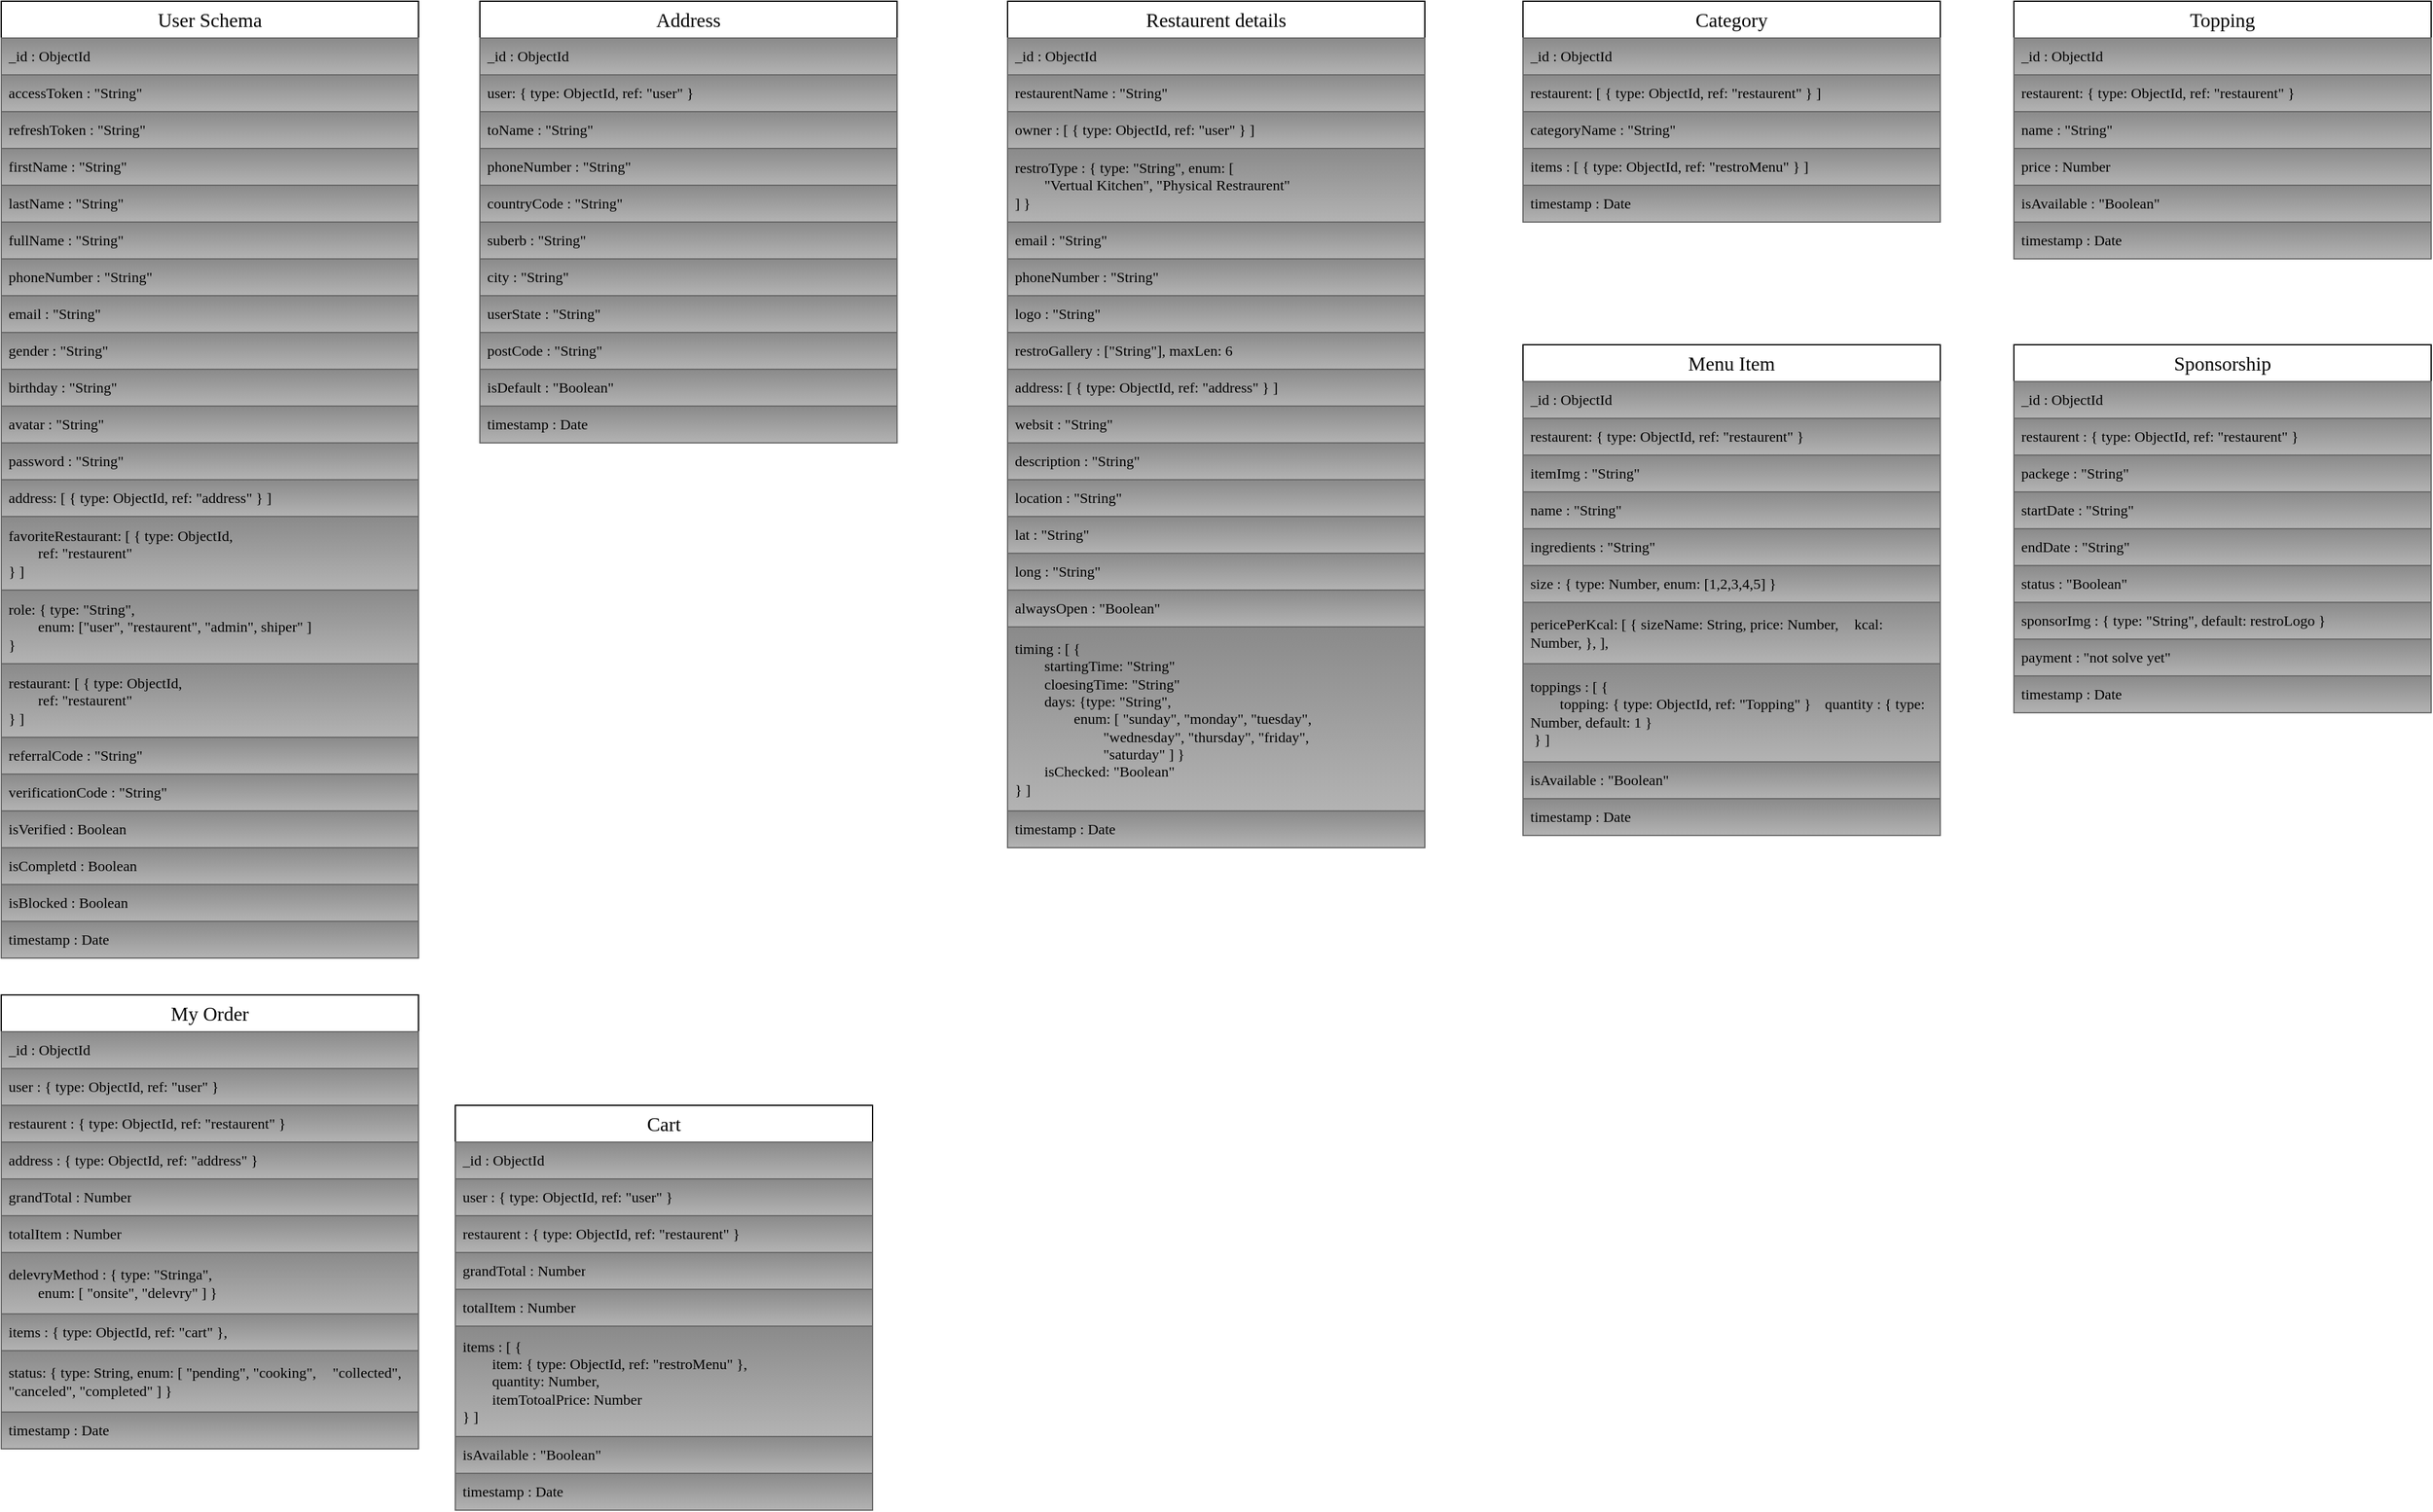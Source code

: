 <mxfile>
    <diagram id="O8tPndMOp41dOF5Tygl1" name="Page-1">
        <mxGraphModel dx="1582" dy="1513" grid="1" gridSize="10" guides="1" tooltips="1" connect="1" arrows="1" fold="1" page="1" pageScale="1" pageWidth="850" pageHeight="1100" math="0" shadow="0">
            <root>
                <mxCell id="0"/>
                <mxCell id="1" parent="0"/>
                <mxCell id="16" value="&lt;font style=&quot;font-size: 16px;&quot;&gt;User Schema&lt;/font&gt;" style="swimlane;fontStyle=0;childLayout=stackLayout;horizontal=1;startSize=30;horizontalStack=0;resizeParent=1;resizeParentMax=0;resizeLast=0;collapsible=1;marginBottom=0;whiteSpace=wrap;html=1;fontFamily=Verdana;fontSize=12;" parent="1" vertex="1">
                    <mxGeometry x="-800" y="-1040" width="340" height="780" as="geometry">
                        <mxRectangle x="-30" y="270" width="120" height="30" as="alternateBounds"/>
                    </mxGeometry>
                </mxCell>
                <mxCell id="17" value="_id : ObjectId" style="text;align=left;verticalAlign=middle;spacingLeft=4;spacingRight=4;overflow=hidden;points=[[0,0.5],[1,0.5]];portConstraint=eastwest;rotatable=0;whiteSpace=wrap;html=1;fontFamily=Verdana;fontSize=12;fillColor=#8A8A8A;strokeColor=#666666;gradientColor=#b3b3b3;" parent="16" vertex="1">
                    <mxGeometry y="30" width="340" height="30" as="geometry"/>
                </mxCell>
                <mxCell id="18" value="accessToken : &quot;String&quot;" style="text;align=left;verticalAlign=middle;spacingLeft=4;spacingRight=4;overflow=hidden;points=[[0,0.5],[1,0.5]];portConstraint=eastwest;rotatable=0;whiteSpace=wrap;html=1;fontFamily=Verdana;fontSize=12;fillColor=#8A8A8A;strokeColor=#666666;gradientColor=#b3b3b3;" parent="16" vertex="1">
                    <mxGeometry y="60" width="340" height="30" as="geometry"/>
                </mxCell>
                <mxCell id="19" value="refreshToken : &quot;String&quot;" style="text;align=left;verticalAlign=middle;spacingLeft=4;spacingRight=4;overflow=hidden;points=[[0,0.5],[1,0.5]];portConstraint=eastwest;rotatable=0;whiteSpace=wrap;html=1;fontFamily=Verdana;fontSize=12;fillColor=#8A8A8A;strokeColor=#666666;gradientColor=#b3b3b3;" parent="16" vertex="1">
                    <mxGeometry y="90" width="340" height="30" as="geometry"/>
                </mxCell>
                <mxCell id="117" value="firstName : &quot;String&quot;" style="text;align=left;verticalAlign=middle;spacingLeft=4;spacingRight=4;overflow=hidden;points=[[0,0.5],[1,0.5]];portConstraint=eastwest;rotatable=0;whiteSpace=wrap;html=1;fontFamily=Verdana;fontSize=12;fillColor=#8A8A8A;strokeColor=#666666;gradientColor=#b3b3b3;" vertex="1" parent="16">
                    <mxGeometry y="120" width="340" height="30" as="geometry"/>
                </mxCell>
                <mxCell id="118" value="lastName : &quot;String&quot;" style="text;align=left;verticalAlign=middle;spacingLeft=4;spacingRight=4;overflow=hidden;points=[[0,0.5],[1,0.5]];portConstraint=eastwest;rotatable=0;whiteSpace=wrap;html=1;fontFamily=Verdana;fontSize=12;fillColor=#8A8A8A;strokeColor=#666666;gradientColor=#b3b3b3;" vertex="1" parent="16">
                    <mxGeometry y="150" width="340" height="30" as="geometry"/>
                </mxCell>
                <mxCell id="21" value="fullName : &quot;String&quot;" style="text;align=left;verticalAlign=middle;spacingLeft=4;spacingRight=4;overflow=hidden;points=[[0,0.5],[1,0.5]];portConstraint=eastwest;rotatable=0;whiteSpace=wrap;html=1;fontFamily=Verdana;fontSize=12;fillColor=#8A8A8A;strokeColor=#666666;gradientColor=#b3b3b3;" parent="16" vertex="1">
                    <mxGeometry y="180" width="340" height="30" as="geometry"/>
                </mxCell>
                <mxCell id="28" value="phoneNumber : &quot;String&quot;" style="text;align=left;verticalAlign=middle;spacingLeft=4;spacingRight=4;overflow=hidden;points=[[0,0.5],[1,0.5]];portConstraint=eastwest;rotatable=0;whiteSpace=wrap;html=1;fontFamily=Verdana;fontSize=12;fillColor=#8A8A8A;strokeColor=#666666;gradientColor=#b3b3b3;" parent="16" vertex="1">
                    <mxGeometry y="210" width="340" height="30" as="geometry"/>
                </mxCell>
                <mxCell id="29" value="email : &quot;String&quot;" style="text;align=left;verticalAlign=middle;spacingLeft=4;spacingRight=4;overflow=hidden;points=[[0,0.5],[1,0.5]];portConstraint=eastwest;rotatable=0;whiteSpace=wrap;html=1;fontFamily=Verdana;fontSize=12;fillColor=#8A8A8A;strokeColor=#666666;gradientColor=#b3b3b3;" parent="16" vertex="1">
                    <mxGeometry y="240" width="340" height="30" as="geometry"/>
                </mxCell>
                <mxCell id="30" value="gender : &quot;String&quot;" style="text;align=left;verticalAlign=middle;spacingLeft=4;spacingRight=4;overflow=hidden;points=[[0,0.5],[1,0.5]];portConstraint=eastwest;rotatable=0;whiteSpace=wrap;html=1;fontFamily=Verdana;fontSize=12;fillColor=#8A8A8A;strokeColor=#666666;gradientColor=#b3b3b3;" parent="16" vertex="1">
                    <mxGeometry y="270" width="340" height="30" as="geometry"/>
                </mxCell>
                <mxCell id="22" value="birthday : &quot;String&quot;" style="text;align=left;verticalAlign=middle;spacingLeft=4;spacingRight=4;overflow=hidden;points=[[0,0.5],[1,0.5]];portConstraint=eastwest;rotatable=0;whiteSpace=wrap;html=1;fontFamily=Verdana;fontSize=12;fillColor=#8A8A8A;strokeColor=#666666;gradientColor=#b3b3b3;" parent="16" vertex="1">
                    <mxGeometry y="300" width="340" height="30" as="geometry"/>
                </mxCell>
                <mxCell id="23" value="avatar : &quot;String&quot;" style="text;align=left;verticalAlign=middle;spacingLeft=4;spacingRight=4;overflow=hidden;points=[[0,0.5],[1,0.5]];portConstraint=eastwest;rotatable=0;whiteSpace=wrap;html=1;fontFamily=Verdana;fontSize=12;fillColor=#8A8A8A;strokeColor=#666666;gradientColor=#b3b3b3;" parent="16" vertex="1">
                    <mxGeometry y="330" width="340" height="30" as="geometry"/>
                </mxCell>
                <mxCell id="24" value="password : &quot;String&quot;" style="text;align=left;verticalAlign=middle;spacingLeft=4;spacingRight=4;overflow=hidden;points=[[0,0.5],[1,0.5]];portConstraint=eastwest;rotatable=0;whiteSpace=wrap;html=1;fontFamily=Verdana;fontSize=12;fillColor=#8A8A8A;strokeColor=#666666;gradientColor=#b3b3b3;" parent="16" vertex="1">
                    <mxGeometry y="360" width="340" height="30" as="geometry"/>
                </mxCell>
                <mxCell id="25" value="address: [&amp;nbsp;{ type: ObjectId,&amp;nbsp;ref: &quot;address&quot; } ]" style="text;align=left;verticalAlign=middle;spacingLeft=4;spacingRight=4;overflow=hidden;points=[[0,0.5],[1,0.5]];portConstraint=eastwest;rotatable=0;whiteSpace=wrap;html=1;fontFamily=Verdana;fontSize=12;fillColor=#8A8A8A;strokeColor=#666666;gradientColor=#b3b3b3;" parent="16" vertex="1">
                    <mxGeometry y="390" width="340" height="30" as="geometry"/>
                </mxCell>
                <mxCell id="84" value="favoriteRestaurant: [ { type:&amp;nbsp;ObjectId,&lt;br&gt;&lt;span style=&quot;white-space: pre;&quot;&gt;&#9;&lt;/span&gt;ref: &quot;restaurent&quot;&lt;br&gt;} ]" style="text;align=left;verticalAlign=middle;spacingLeft=4;spacingRight=4;overflow=hidden;points=[[0,0.5],[1,0.5]];portConstraint=eastwest;rotatable=0;whiteSpace=wrap;html=1;fontFamily=Verdana;fontSize=12;fillColor=#8A8A8A;strokeColor=#666666;gradientColor=#b3b3b3;" parent="16" vertex="1">
                    <mxGeometry y="420" width="340" height="60" as="geometry"/>
                </mxCell>
                <mxCell id="87" value="role: { type: &quot;String&quot;,&lt;br&gt;&lt;span style=&quot;white-space: pre;&quot;&gt;&#9;&lt;/span&gt;enum: [&quot;user&quot;, &quot;restaurent&quot;, &quot;admin&quot;, shiper&quot; ]&lt;br&gt;}" style="text;align=left;verticalAlign=middle;spacingLeft=4;spacingRight=4;overflow=hidden;points=[[0,0.5],[1,0.5]];portConstraint=eastwest;rotatable=0;whiteSpace=wrap;html=1;fontFamily=Verdana;fontSize=12;fillColor=#8A8A8A;strokeColor=#666666;gradientColor=#b3b3b3;" parent="16" vertex="1">
                    <mxGeometry y="480" width="340" height="60" as="geometry"/>
                </mxCell>
                <mxCell id="191" value="restaurant: [ { type:&amp;nbsp;ObjectId,&lt;br&gt;&lt;span style=&quot;white-space: pre;&quot;&gt;&#9;&lt;/span&gt;ref: &quot;restaurent&quot;&lt;br&gt;} ]" style="text;align=left;verticalAlign=middle;spacingLeft=4;spacingRight=4;overflow=hidden;points=[[0,0.5],[1,0.5]];portConstraint=eastwest;rotatable=0;whiteSpace=wrap;html=1;fontFamily=Verdana;fontSize=12;fillColor=#8A8A8A;strokeColor=#666666;gradientColor=#b3b3b3;" vertex="1" parent="16">
                    <mxGeometry y="540" width="340" height="60" as="geometry"/>
                </mxCell>
                <mxCell id="31" value="referralCode : &quot;String&quot;" style="text;align=left;verticalAlign=middle;spacingLeft=4;spacingRight=4;overflow=hidden;points=[[0,0.5],[1,0.5]];portConstraint=eastwest;rotatable=0;whiteSpace=wrap;html=1;fontFamily=Verdana;fontSize=12;fillColor=#8A8A8A;strokeColor=#666666;gradientColor=#b3b3b3;" parent="16" vertex="1">
                    <mxGeometry y="600" width="340" height="30" as="geometry"/>
                </mxCell>
                <mxCell id="85" value="verificationCode : &quot;String&quot;" style="text;align=left;verticalAlign=middle;spacingLeft=4;spacingRight=4;overflow=hidden;points=[[0,0.5],[1,0.5]];portConstraint=eastwest;rotatable=0;whiteSpace=wrap;html=1;fontFamily=Verdana;fontSize=12;fillColor=#8A8A8A;strokeColor=#666666;gradientColor=#b3b3b3;" parent="16" vertex="1">
                    <mxGeometry y="630" width="340" height="30" as="geometry"/>
                </mxCell>
                <mxCell id="32" value="isVerified : Boolean" style="text;align=left;verticalAlign=middle;spacingLeft=4;spacingRight=4;overflow=hidden;points=[[0,0.5],[1,0.5]];portConstraint=eastwest;rotatable=0;whiteSpace=wrap;html=1;fontFamily=Verdana;fontSize=12;fillColor=#8A8A8A;strokeColor=#666666;gradientColor=#b3b3b3;" parent="16" vertex="1">
                    <mxGeometry y="660" width="340" height="30" as="geometry"/>
                </mxCell>
                <mxCell id="33" value="isCompletd : Boolean" style="text;align=left;verticalAlign=middle;spacingLeft=4;spacingRight=4;overflow=hidden;points=[[0,0.5],[1,0.5]];portConstraint=eastwest;rotatable=0;whiteSpace=wrap;html=1;fontFamily=Verdana;fontSize=12;fillColor=#8A8A8A;strokeColor=#666666;gradientColor=#b3b3b3;" parent="16" vertex="1">
                    <mxGeometry y="690" width="340" height="30" as="geometry"/>
                </mxCell>
                <mxCell id="34" value="isBlocked : Boolean" style="text;align=left;verticalAlign=middle;spacingLeft=4;spacingRight=4;overflow=hidden;points=[[0,0.5],[1,0.5]];portConstraint=eastwest;rotatable=0;whiteSpace=wrap;html=1;fontFamily=Verdana;fontSize=12;fillColor=#8A8A8A;strokeColor=#666666;gradientColor=#b3b3b3;" parent="16" vertex="1">
                    <mxGeometry y="720" width="340" height="30" as="geometry"/>
                </mxCell>
                <mxCell id="41" value="timestamp&amp;nbsp;: Date" style="text;align=left;verticalAlign=middle;spacingLeft=4;spacingRight=4;overflow=hidden;points=[[0,0.5],[1,0.5]];portConstraint=eastwest;rotatable=0;whiteSpace=wrap;html=1;fontFamily=Verdana;fontSize=12;fillColor=#8A8A8A;strokeColor=#666666;gradientColor=#b3b3b3;" parent="16" vertex="1">
                    <mxGeometry y="750" width="340" height="30" as="geometry"/>
                </mxCell>
                <mxCell id="43" value="&lt;font style=&quot;font-size: 16px;&quot;&gt;Address&lt;/font&gt;" style="swimlane;fontStyle=0;childLayout=stackLayout;horizontal=1;startSize=30;horizontalStack=0;resizeParent=1;resizeParentMax=0;resizeLast=0;collapsible=1;marginBottom=0;whiteSpace=wrap;html=1;fontFamily=Verdana;fontSize=12;" parent="1" vertex="1">
                    <mxGeometry x="-410" y="-1040" width="340" height="360" as="geometry">
                        <mxRectangle x="-30" y="270" width="120" height="30" as="alternateBounds"/>
                    </mxGeometry>
                </mxCell>
                <mxCell id="44" value="_id : ObjectId" style="text;align=left;verticalAlign=middle;spacingLeft=4;spacingRight=4;overflow=hidden;points=[[0,0.5],[1,0.5]];portConstraint=eastwest;rotatable=0;whiteSpace=wrap;html=1;fontFamily=Verdana;fontSize=12;fillColor=#8A8A8A;strokeColor=#666666;gradientColor=#b3b3b3;" parent="43" vertex="1">
                    <mxGeometry y="30" width="340" height="30" as="geometry"/>
                </mxCell>
                <mxCell id="47" value="user: { type: ObjectId, ref: &quot;user&quot; }" style="text;align=left;verticalAlign=middle;spacingLeft=4;spacingRight=4;overflow=hidden;points=[[0,0.5],[1,0.5]];portConstraint=eastwest;rotatable=0;whiteSpace=wrap;html=1;fontFamily=Verdana;fontSize=12;fillColor=#8A8A8A;strokeColor=#666666;gradientColor=#b3b3b3;" parent="43" vertex="1">
                    <mxGeometry y="60" width="340" height="30" as="geometry"/>
                </mxCell>
                <mxCell id="49" value="toName : &quot;String&quot;" style="text;align=left;verticalAlign=middle;spacingLeft=4;spacingRight=4;overflow=hidden;points=[[0,0.5],[1,0.5]];portConstraint=eastwest;rotatable=0;whiteSpace=wrap;html=1;fontFamily=Verdana;fontSize=12;fillColor=#8A8A8A;strokeColor=#666666;gradientColor=#b3b3b3;" parent="43" vertex="1">
                    <mxGeometry y="90" width="340" height="30" as="geometry"/>
                </mxCell>
                <mxCell id="48" value="phoneNumber : &quot;String&quot;" style="text;align=left;verticalAlign=middle;spacingLeft=4;spacingRight=4;overflow=hidden;points=[[0,0.5],[1,0.5]];portConstraint=eastwest;rotatable=0;whiteSpace=wrap;html=1;fontFamily=Verdana;fontSize=12;fillColor=#8A8A8A;strokeColor=#666666;gradientColor=#b3b3b3;" parent="43" vertex="1">
                    <mxGeometry y="120" width="340" height="30" as="geometry"/>
                </mxCell>
                <mxCell id="67" value="countryCode : &quot;String&quot;" style="text;align=left;verticalAlign=middle;spacingLeft=4;spacingRight=4;overflow=hidden;points=[[0,0.5],[1,0.5]];portConstraint=eastwest;rotatable=0;whiteSpace=wrap;html=1;fontFamily=Verdana;fontSize=12;fillColor=#8A8A8A;strokeColor=#666666;gradientColor=#b3b3b3;" parent="43" vertex="1">
                    <mxGeometry y="150" width="340" height="30" as="geometry"/>
                </mxCell>
                <mxCell id="69" value="suberb : &quot;String&quot;" style="text;align=left;verticalAlign=middle;spacingLeft=4;spacingRight=4;overflow=hidden;points=[[0,0.5],[1,0.5]];portConstraint=eastwest;rotatable=0;whiteSpace=wrap;html=1;fontFamily=Verdana;fontSize=12;fillColor=#8A8A8A;strokeColor=#666666;gradientColor=#b3b3b3;" parent="43" vertex="1">
                    <mxGeometry y="180" width="340" height="30" as="geometry"/>
                </mxCell>
                <mxCell id="70" value="city : &quot;String&quot;" style="text;align=left;verticalAlign=middle;spacingLeft=4;spacingRight=4;overflow=hidden;points=[[0,0.5],[1,0.5]];portConstraint=eastwest;rotatable=0;whiteSpace=wrap;html=1;fontFamily=Verdana;fontSize=12;fillColor=#8A8A8A;strokeColor=#666666;gradientColor=#b3b3b3;" parent="43" vertex="1">
                    <mxGeometry y="210" width="340" height="30" as="geometry"/>
                </mxCell>
                <mxCell id="71" value="userState : &quot;String&quot;" style="text;align=left;verticalAlign=middle;spacingLeft=4;spacingRight=4;overflow=hidden;points=[[0,0.5],[1,0.5]];portConstraint=eastwest;rotatable=0;whiteSpace=wrap;html=1;fontFamily=Verdana;fontSize=12;fillColor=#8A8A8A;strokeColor=#666666;gradientColor=#b3b3b3;" parent="43" vertex="1">
                    <mxGeometry y="240" width="340" height="30" as="geometry"/>
                </mxCell>
                <mxCell id="86" value="postCode : &quot;String&quot;" style="text;align=left;verticalAlign=middle;spacingLeft=4;spacingRight=4;overflow=hidden;points=[[0,0.5],[1,0.5]];portConstraint=eastwest;rotatable=0;whiteSpace=wrap;html=1;fontFamily=Verdana;fontSize=12;fillColor=#8A8A8A;strokeColor=#666666;gradientColor=#b3b3b3;" parent="43" vertex="1">
                    <mxGeometry y="270" width="340" height="30" as="geometry"/>
                </mxCell>
                <mxCell id="82" value="isDefault : &quot;Boolean&quot;" style="text;align=left;verticalAlign=middle;spacingLeft=4;spacingRight=4;overflow=hidden;points=[[0,0.5],[1,0.5]];portConstraint=eastwest;rotatable=0;whiteSpace=wrap;html=1;fontFamily=Verdana;fontSize=12;fillColor=#8A8A8A;strokeColor=#666666;gradientColor=#b3b3b3;" parent="43" vertex="1">
                    <mxGeometry y="300" width="340" height="30" as="geometry"/>
                </mxCell>
                <mxCell id="68" value="timestamp&amp;nbsp;: Date" style="text;align=left;verticalAlign=middle;spacingLeft=4;spacingRight=4;overflow=hidden;points=[[0,0.5],[1,0.5]];portConstraint=eastwest;rotatable=0;whiteSpace=wrap;html=1;fontFamily=Verdana;fontSize=12;fillColor=#8A8A8A;strokeColor=#666666;gradientColor=#b3b3b3;" parent="43" vertex="1">
                    <mxGeometry y="330" width="340" height="30" as="geometry"/>
                </mxCell>
                <mxCell id="88" value="&lt;font style=&quot;font-size: 16px;&quot;&gt;Restaurent details&lt;br&gt;&lt;/font&gt;" style="swimlane;fontStyle=0;childLayout=stackLayout;horizontal=1;startSize=30;horizontalStack=0;resizeParent=1;resizeParentMax=0;resizeLast=0;collapsible=1;marginBottom=0;whiteSpace=wrap;html=1;fontFamily=Verdana;fontSize=12;" parent="1" vertex="1">
                    <mxGeometry x="20" y="-1040" width="340" height="690" as="geometry">
                        <mxRectangle x="-30" y="270" width="120" height="30" as="alternateBounds"/>
                    </mxGeometry>
                </mxCell>
                <mxCell id="89" value="_id : ObjectId" style="text;align=left;verticalAlign=middle;spacingLeft=4;spacingRight=4;overflow=hidden;points=[[0,0.5],[1,0.5]];portConstraint=eastwest;rotatable=0;whiteSpace=wrap;html=1;fontFamily=Verdana;fontSize=12;fillColor=#8A8A8A;strokeColor=#666666;gradientColor=#b3b3b3;" parent="88" vertex="1">
                    <mxGeometry y="30" width="340" height="30" as="geometry"/>
                </mxCell>
                <mxCell id="92" value="restaurentName : &quot;String&quot;" style="text;align=left;verticalAlign=middle;spacingLeft=4;spacingRight=4;overflow=hidden;points=[[0,0.5],[1,0.5]];portConstraint=eastwest;rotatable=0;whiteSpace=wrap;html=1;fontFamily=Verdana;fontSize=12;fillColor=#8A8A8A;strokeColor=#666666;gradientColor=#b3b3b3;" parent="88" vertex="1">
                    <mxGeometry y="60" width="340" height="30" as="geometry"/>
                </mxCell>
                <mxCell id="119" value="owner : [&amp;nbsp;{ type: ObjectId,&amp;nbsp;ref: &quot;user&quot; } ]" style="text;align=left;verticalAlign=middle;spacingLeft=4;spacingRight=4;overflow=hidden;points=[[0,0.5],[1,0.5]];portConstraint=eastwest;rotatable=0;whiteSpace=wrap;html=1;fontFamily=Verdana;fontSize=12;fillColor=#8A8A8A;strokeColor=#666666;gradientColor=#b3b3b3;" vertex="1" parent="88">
                    <mxGeometry y="90" width="340" height="30" as="geometry"/>
                </mxCell>
                <mxCell id="93" value="restroType : { type: &quot;String&quot;, enum: [&lt;br&gt;&lt;span style=&quot;white-space: pre;&quot;&gt;&#9;&lt;/span&gt;&quot;Vertual Kitchen&quot;, &quot;Physical Restraurent&quot;&lt;br&gt;] }" style="text;align=left;verticalAlign=middle;spacingLeft=4;spacingRight=4;overflow=hidden;points=[[0,0.5],[1,0.5]];portConstraint=eastwest;rotatable=0;whiteSpace=wrap;html=1;fontFamily=Verdana;fontSize=12;fillColor=#8A8A8A;strokeColor=#666666;gradientColor=#b3b3b3;" parent="88" vertex="1">
                    <mxGeometry y="120" width="340" height="60" as="geometry"/>
                </mxCell>
                <mxCell id="94" value="email : &quot;String&quot;" style="text;align=left;verticalAlign=middle;spacingLeft=4;spacingRight=4;overflow=hidden;points=[[0,0.5],[1,0.5]];portConstraint=eastwest;rotatable=0;whiteSpace=wrap;html=1;fontFamily=Verdana;fontSize=12;fillColor=#8A8A8A;strokeColor=#666666;gradientColor=#b3b3b3;" parent="88" vertex="1">
                    <mxGeometry y="180" width="340" height="30" as="geometry"/>
                </mxCell>
                <mxCell id="108" value="phoneNumber : &quot;String&quot;" style="text;align=left;verticalAlign=middle;spacingLeft=4;spacingRight=4;overflow=hidden;points=[[0,0.5],[1,0.5]];portConstraint=eastwest;rotatable=0;whiteSpace=wrap;html=1;fontFamily=Verdana;fontSize=12;fillColor=#8A8A8A;strokeColor=#666666;gradientColor=#b3b3b3;" parent="88" vertex="1">
                    <mxGeometry y="210" width="340" height="30" as="geometry"/>
                </mxCell>
                <mxCell id="97" value="logo : &quot;String&quot;" style="text;align=left;verticalAlign=middle;spacingLeft=4;spacingRight=4;overflow=hidden;points=[[0,0.5],[1,0.5]];portConstraint=eastwest;rotatable=0;whiteSpace=wrap;html=1;fontFamily=Verdana;fontSize=12;fillColor=#8A8A8A;strokeColor=#666666;gradientColor=#b3b3b3;" parent="88" vertex="1">
                    <mxGeometry y="240" width="340" height="30" as="geometry"/>
                </mxCell>
                <mxCell id="111" value="restroGallery : [&quot;String&quot;], maxLen: 6" style="text;align=left;verticalAlign=middle;spacingLeft=4;spacingRight=4;overflow=hidden;points=[[0,0.5],[1,0.5]];portConstraint=eastwest;rotatable=0;whiteSpace=wrap;html=1;fontFamily=Verdana;fontSize=12;fillColor=#8A8A8A;strokeColor=#666666;gradientColor=#b3b3b3;" parent="88" vertex="1">
                    <mxGeometry y="270" width="340" height="30" as="geometry"/>
                </mxCell>
                <mxCell id="99" value="address: [&amp;nbsp;{ type: ObjectId,&amp;nbsp;ref: &quot;address&quot; } ]" style="text;align=left;verticalAlign=middle;spacingLeft=4;spacingRight=4;overflow=hidden;points=[[0,0.5],[1,0.5]];portConstraint=eastwest;rotatable=0;whiteSpace=wrap;html=1;fontFamily=Verdana;fontSize=12;fillColor=#8A8A8A;strokeColor=#666666;gradientColor=#b3b3b3;" parent="88" vertex="1">
                    <mxGeometry y="300" width="340" height="30" as="geometry"/>
                </mxCell>
                <mxCell id="107" value="websit : &quot;String&quot;" style="text;align=left;verticalAlign=middle;spacingLeft=4;spacingRight=4;overflow=hidden;points=[[0,0.5],[1,0.5]];portConstraint=eastwest;rotatable=0;whiteSpace=wrap;html=1;fontFamily=Verdana;fontSize=12;fillColor=#8A8A8A;strokeColor=#666666;gradientColor=#b3b3b3;" parent="88" vertex="1">
                    <mxGeometry y="330" width="340" height="30" as="geometry"/>
                </mxCell>
                <mxCell id="110" value="description : &quot;String&quot;" style="text;align=left;verticalAlign=middle;spacingLeft=4;spacingRight=4;overflow=hidden;points=[[0,0.5],[1,0.5]];portConstraint=eastwest;rotatable=0;whiteSpace=wrap;html=1;fontFamily=Verdana;fontSize=12;fillColor=#8A8A8A;strokeColor=#666666;gradientColor=#b3b3b3;" parent="88" vertex="1">
                    <mxGeometry y="360" width="340" height="30" as="geometry"/>
                </mxCell>
                <mxCell id="114" value="location : &quot;String&quot;" style="text;align=left;verticalAlign=middle;spacingLeft=4;spacingRight=4;overflow=hidden;points=[[0,0.5],[1,0.5]];portConstraint=eastwest;rotatable=0;whiteSpace=wrap;html=1;fontFamily=Verdana;fontSize=12;fillColor=#8A8A8A;strokeColor=#666666;gradientColor=#b3b3b3;" parent="88" vertex="1">
                    <mxGeometry y="390" width="340" height="30" as="geometry"/>
                </mxCell>
                <mxCell id="115" value="lat : &quot;String&quot;" style="text;align=left;verticalAlign=middle;spacingLeft=4;spacingRight=4;overflow=hidden;points=[[0,0.5],[1,0.5]];portConstraint=eastwest;rotatable=0;whiteSpace=wrap;html=1;fontFamily=Verdana;fontSize=12;fillColor=#8A8A8A;strokeColor=#666666;gradientColor=#b3b3b3;" parent="88" vertex="1">
                    <mxGeometry y="420" width="340" height="30" as="geometry"/>
                </mxCell>
                <mxCell id="112" value="long : &quot;String&quot;" style="text;align=left;verticalAlign=middle;spacingLeft=4;spacingRight=4;overflow=hidden;points=[[0,0.5],[1,0.5]];portConstraint=eastwest;rotatable=0;whiteSpace=wrap;html=1;fontFamily=Verdana;fontSize=12;fillColor=#8A8A8A;strokeColor=#666666;gradientColor=#b3b3b3;" parent="88" vertex="1">
                    <mxGeometry y="450" width="340" height="30" as="geometry"/>
                </mxCell>
                <mxCell id="113" value="alwaysOpen : &quot;Boolean&quot;" style="text;align=left;verticalAlign=middle;spacingLeft=4;spacingRight=4;overflow=hidden;points=[[0,0.5],[1,0.5]];portConstraint=eastwest;rotatable=0;whiteSpace=wrap;html=1;fontFamily=Verdana;fontSize=12;fillColor=#8A8A8A;strokeColor=#666666;gradientColor=#b3b3b3;" parent="88" vertex="1">
                    <mxGeometry y="480" width="340" height="30" as="geometry"/>
                </mxCell>
                <mxCell id="116" value="timing : [ {&amp;nbsp;&lt;br&gt;&lt;span style=&quot;white-space: pre;&quot;&gt;&#9;&lt;/span&gt;startingTime: &quot;String&quot;&lt;br&gt;&lt;span style=&quot;white-space: pre;&quot;&gt;&#9;&lt;/span&gt;cloesingTime: &quot;String&quot;&lt;br&gt;&amp;nbsp;&lt;span style=&quot;white-space: pre;&quot;&gt;&#9;&lt;/span&gt;days: {type: &quot;String&quot;,&amp;nbsp;&lt;br&gt;&lt;span style=&quot;white-space: pre;&quot;&gt;&#9;&lt;/span&gt;&lt;span style=&quot;white-space: pre;&quot;&gt;&#9;&lt;/span&gt;enum: [ &quot;sunday&quot;, &quot;monday&quot;, &quot;tuesday&quot;,&lt;br&gt;&lt;span style=&quot;white-space: pre;&quot;&gt;&#9;&lt;/span&gt;&lt;span style=&quot;white-space: pre;&quot;&gt;&#9;&lt;span style=&quot;white-space: pre;&quot;&gt;&#9;&lt;/span&gt;&lt;/span&gt;&quot;wednesday&quot;, &quot;thursday&quot;, &quot;friday&quot;, &lt;span style=&quot;white-space: pre;&quot;&gt;&#9;&lt;/span&gt;&lt;span style=&quot;white-space: pre;&quot;&gt;&#9;&lt;span style=&quot;white-space: pre;&quot;&gt;&#9;&lt;/span&gt;&lt;/span&gt;&quot;saturday&quot; ] }&lt;br&gt;&lt;span style=&quot;white-space: pre;&quot;&gt;&#9;&lt;/span&gt;isChecked: &quot;Boolean&quot;&lt;br&gt;} ]" style="text;align=left;verticalAlign=middle;spacingLeft=4;spacingRight=4;overflow=hidden;points=[[0,0.5],[1,0.5]];portConstraint=eastwest;rotatable=0;whiteSpace=wrap;html=1;fontFamily=Verdana;fontSize=12;fillColor=#8A8A8A;strokeColor=#666666;gradientColor=#b3b3b3;" vertex="1" parent="88">
                    <mxGeometry y="510" width="340" height="150" as="geometry"/>
                </mxCell>
                <mxCell id="109" value="timestamp&amp;nbsp;: Date" style="text;align=left;verticalAlign=middle;spacingLeft=4;spacingRight=4;overflow=hidden;points=[[0,0.5],[1,0.5]];portConstraint=eastwest;rotatable=0;whiteSpace=wrap;html=1;fontFamily=Verdana;fontSize=12;fillColor=#8A8A8A;strokeColor=#666666;gradientColor=#b3b3b3;" parent="88" vertex="1">
                    <mxGeometry y="660" width="340" height="30" as="geometry"/>
                </mxCell>
                <mxCell id="120" value="&lt;font style=&quot;font-size: 16px;&quot;&gt;Category&lt;/font&gt;" style="swimlane;fontStyle=0;childLayout=stackLayout;horizontal=1;startSize=30;horizontalStack=0;resizeParent=1;resizeParentMax=0;resizeLast=0;collapsible=1;marginBottom=0;whiteSpace=wrap;html=1;fontFamily=Verdana;fontSize=12;" vertex="1" parent="1">
                    <mxGeometry x="440" y="-1040" width="340" height="180" as="geometry">
                        <mxRectangle x="-30" y="270" width="120" height="30" as="alternateBounds"/>
                    </mxGeometry>
                </mxCell>
                <mxCell id="121" value="_id : ObjectId" style="text;align=left;verticalAlign=middle;spacingLeft=4;spacingRight=4;overflow=hidden;points=[[0,0.5],[1,0.5]];portConstraint=eastwest;rotatable=0;whiteSpace=wrap;html=1;fontFamily=Verdana;fontSize=12;fillColor=#8A8A8A;strokeColor=#666666;gradientColor=#b3b3b3;" vertex="1" parent="120">
                    <mxGeometry y="30" width="340" height="30" as="geometry"/>
                </mxCell>
                <mxCell id="122" value="restaurent: [ { type: ObjectId, ref: &quot;restaurent&quot; } ]" style="text;align=left;verticalAlign=middle;spacingLeft=4;spacingRight=4;overflow=hidden;points=[[0,0.5],[1,0.5]];portConstraint=eastwest;rotatable=0;whiteSpace=wrap;html=1;fontFamily=Verdana;fontSize=12;fillColor=#8A8A8A;strokeColor=#666666;gradientColor=#b3b3b3;" vertex="1" parent="120">
                    <mxGeometry y="60" width="340" height="30" as="geometry"/>
                </mxCell>
                <mxCell id="123" value="categoryName : &quot;String&quot;" style="text;align=left;verticalAlign=middle;spacingLeft=4;spacingRight=4;overflow=hidden;points=[[0,0.5],[1,0.5]];portConstraint=eastwest;rotatable=0;whiteSpace=wrap;html=1;fontFamily=Verdana;fontSize=12;fillColor=#8A8A8A;strokeColor=#666666;gradientColor=#b3b3b3;" vertex="1" parent="120">
                    <mxGeometry y="90" width="340" height="30" as="geometry"/>
                </mxCell>
                <mxCell id="124" value="items : [ { type: ObjectId, ref: &quot;restroMenu&quot; } ]" style="text;align=left;verticalAlign=middle;spacingLeft=4;spacingRight=4;overflow=hidden;points=[[0,0.5],[1,0.5]];portConstraint=eastwest;rotatable=0;whiteSpace=wrap;html=1;fontFamily=Verdana;fontSize=12;fillColor=#8A8A8A;strokeColor=#666666;gradientColor=#b3b3b3;" vertex="1" parent="120">
                    <mxGeometry y="120" width="340" height="30" as="geometry"/>
                </mxCell>
                <mxCell id="131" value="timestamp&amp;nbsp;: Date" style="text;align=left;verticalAlign=middle;spacingLeft=4;spacingRight=4;overflow=hidden;points=[[0,0.5],[1,0.5]];portConstraint=eastwest;rotatable=0;whiteSpace=wrap;html=1;fontFamily=Verdana;fontSize=12;fillColor=#8A8A8A;strokeColor=#666666;gradientColor=#b3b3b3;" vertex="1" parent="120">
                    <mxGeometry y="150" width="340" height="30" as="geometry"/>
                </mxCell>
                <mxCell id="132" value="&lt;font style=&quot;font-size: 16px;&quot;&gt;Menu Item&lt;/font&gt;" style="swimlane;fontStyle=0;childLayout=stackLayout;horizontal=1;startSize=30;horizontalStack=0;resizeParent=1;resizeParentMax=0;resizeLast=0;collapsible=1;marginBottom=0;whiteSpace=wrap;html=1;fontFamily=Verdana;fontSize=12;" vertex="1" parent="1">
                    <mxGeometry x="440" y="-760" width="340" height="400" as="geometry">
                        <mxRectangle x="-30" y="270" width="120" height="30" as="alternateBounds"/>
                    </mxGeometry>
                </mxCell>
                <mxCell id="133" value="_id : ObjectId" style="text;align=left;verticalAlign=middle;spacingLeft=4;spacingRight=4;overflow=hidden;points=[[0,0.5],[1,0.5]];portConstraint=eastwest;rotatable=0;whiteSpace=wrap;html=1;fontFamily=Verdana;fontSize=12;fillColor=#8A8A8A;strokeColor=#666666;gradientColor=#b3b3b3;" vertex="1" parent="132">
                    <mxGeometry y="30" width="340" height="30" as="geometry"/>
                </mxCell>
                <mxCell id="134" value="restaurent: { type: ObjectId, ref: &quot;restaurent&quot; }" style="text;align=left;verticalAlign=middle;spacingLeft=4;spacingRight=4;overflow=hidden;points=[[0,0.5],[1,0.5]];portConstraint=eastwest;rotatable=0;whiteSpace=wrap;html=1;fontFamily=Verdana;fontSize=12;fillColor=#8A8A8A;strokeColor=#666666;gradientColor=#b3b3b3;" vertex="1" parent="132">
                    <mxGeometry y="60" width="340" height="30" as="geometry"/>
                </mxCell>
                <mxCell id="144" value="itemImg : &quot;String&quot;" style="text;align=left;verticalAlign=middle;spacingLeft=4;spacingRight=4;overflow=hidden;points=[[0,0.5],[1,0.5]];portConstraint=eastwest;rotatable=0;whiteSpace=wrap;html=1;fontFamily=Verdana;fontSize=12;fillColor=#8A8A8A;strokeColor=#666666;gradientColor=#b3b3b3;" vertex="1" parent="132">
                    <mxGeometry y="90" width="340" height="30" as="geometry"/>
                </mxCell>
                <mxCell id="135" value="name : &quot;String&quot;" style="text;align=left;verticalAlign=middle;spacingLeft=4;spacingRight=4;overflow=hidden;points=[[0,0.5],[1,0.5]];portConstraint=eastwest;rotatable=0;whiteSpace=wrap;html=1;fontFamily=Verdana;fontSize=12;fillColor=#8A8A8A;strokeColor=#666666;gradientColor=#b3b3b3;" vertex="1" parent="132">
                    <mxGeometry y="120" width="340" height="30" as="geometry"/>
                </mxCell>
                <mxCell id="138" value="ingredients : &quot;String&quot;" style="text;align=left;verticalAlign=middle;spacingLeft=4;spacingRight=4;overflow=hidden;points=[[0,0.5],[1,0.5]];portConstraint=eastwest;rotatable=0;whiteSpace=wrap;html=1;fontFamily=Verdana;fontSize=12;fillColor=#8A8A8A;strokeColor=#666666;gradientColor=#b3b3b3;" vertex="1" parent="132">
                    <mxGeometry y="150" width="340" height="30" as="geometry"/>
                </mxCell>
                <mxCell id="145" value="size : { type: Number, enum: [1,2,3,4,5] }" style="text;align=left;verticalAlign=middle;spacingLeft=4;spacingRight=4;overflow=hidden;points=[[0,0.5],[1,0.5]];portConstraint=eastwest;rotatable=0;whiteSpace=wrap;html=1;fontFamily=Verdana;fontSize=12;fillColor=#8A8A8A;strokeColor=#666666;gradientColor=#b3b3b3;" vertex="1" parent="132">
                    <mxGeometry y="180" width="340" height="30" as="geometry"/>
                </mxCell>
                <mxCell id="136" value="pericePerKcal:&amp;nbsp;[ { sizeName: String, price: Number,&amp;nbsp; &lt;span style=&quot;white-space: pre;&quot;&gt;&#9;&lt;/span&gt;kcal: Number, }, ]," style="text;align=left;verticalAlign=middle;spacingLeft=4;spacingRight=4;overflow=hidden;points=[[0,0.5],[1,0.5]];portConstraint=eastwest;rotatable=0;whiteSpace=wrap;html=1;fontFamily=Verdana;fontSize=12;fillColor=#8A8A8A;strokeColor=#666666;gradientColor=#b3b3b3;" vertex="1" parent="132">
                    <mxGeometry y="210" width="340" height="50" as="geometry"/>
                </mxCell>
                <mxCell id="154" value="toppings : [ { &lt;br&gt;&lt;span style=&quot;white-space: pre;&quot;&gt;&#9;&lt;/span&gt;topping: { type: ObjectId, ref: &quot;Topping&quot; } &lt;span style=&quot;white-space: pre;&quot;&gt;&#9;&lt;/span&gt;quantity : { type: Number, default: 1 }&lt;br&gt;&amp;nbsp;} ]" style="text;align=left;verticalAlign=middle;spacingLeft=4;spacingRight=4;overflow=hidden;points=[[0,0.5],[1,0.5]];portConstraint=eastwest;rotatable=0;whiteSpace=wrap;html=1;fontFamily=Verdana;fontSize=12;fillColor=#8A8A8A;strokeColor=#666666;gradientColor=#b3b3b3;" vertex="1" parent="132">
                    <mxGeometry y="260" width="340" height="80" as="geometry"/>
                </mxCell>
                <mxCell id="142" value="isAvailable : &quot;Boolean&quot;" style="text;align=left;verticalAlign=middle;spacingLeft=4;spacingRight=4;overflow=hidden;points=[[0,0.5],[1,0.5]];portConstraint=eastwest;rotatable=0;whiteSpace=wrap;html=1;fontFamily=Verdana;fontSize=12;fillColor=#8A8A8A;strokeColor=#666666;gradientColor=#b3b3b3;" vertex="1" parent="132">
                    <mxGeometry y="340" width="340" height="30" as="geometry"/>
                </mxCell>
                <mxCell id="143" value="timestamp&amp;nbsp;: Date" style="text;align=left;verticalAlign=middle;spacingLeft=4;spacingRight=4;overflow=hidden;points=[[0,0.5],[1,0.5]];portConstraint=eastwest;rotatable=0;whiteSpace=wrap;html=1;fontFamily=Verdana;fontSize=12;fillColor=#8A8A8A;strokeColor=#666666;gradientColor=#b3b3b3;" vertex="1" parent="132">
                    <mxGeometry y="370" width="340" height="30" as="geometry"/>
                </mxCell>
                <mxCell id="146" value="&lt;font style=&quot;font-size: 16px;&quot;&gt;Topping&lt;/font&gt;" style="swimlane;fontStyle=0;childLayout=stackLayout;horizontal=1;startSize=30;horizontalStack=0;resizeParent=1;resizeParentMax=0;resizeLast=0;collapsible=1;marginBottom=0;whiteSpace=wrap;html=1;fontFamily=Verdana;fontSize=12;" vertex="1" parent="1">
                    <mxGeometry x="840" y="-1040" width="340" height="210" as="geometry">
                        <mxRectangle x="-30" y="270" width="120" height="30" as="alternateBounds"/>
                    </mxGeometry>
                </mxCell>
                <mxCell id="147" value="_id : ObjectId" style="text;align=left;verticalAlign=middle;spacingLeft=4;spacingRight=4;overflow=hidden;points=[[0,0.5],[1,0.5]];portConstraint=eastwest;rotatable=0;whiteSpace=wrap;html=1;fontFamily=Verdana;fontSize=12;fillColor=#8A8A8A;strokeColor=#666666;gradientColor=#b3b3b3;" vertex="1" parent="146">
                    <mxGeometry y="30" width="340" height="30" as="geometry"/>
                </mxCell>
                <mxCell id="177" value="restaurent: { type: ObjectId, ref: &quot;restaurent&quot; }" style="text;align=left;verticalAlign=middle;spacingLeft=4;spacingRight=4;overflow=hidden;points=[[0,0.5],[1,0.5]];portConstraint=eastwest;rotatable=0;whiteSpace=wrap;html=1;fontFamily=Verdana;fontSize=12;fillColor=#8A8A8A;strokeColor=#666666;gradientColor=#b3b3b3;" vertex="1" parent="146">
                    <mxGeometry y="60" width="340" height="30" as="geometry"/>
                </mxCell>
                <mxCell id="149" value="name : &quot;String&quot;" style="text;align=left;verticalAlign=middle;spacingLeft=4;spacingRight=4;overflow=hidden;points=[[0,0.5],[1,0.5]];portConstraint=eastwest;rotatable=0;whiteSpace=wrap;html=1;fontFamily=Verdana;fontSize=12;fillColor=#8A8A8A;strokeColor=#666666;gradientColor=#b3b3b3;" vertex="1" parent="146">
                    <mxGeometry y="90" width="340" height="30" as="geometry"/>
                </mxCell>
                <mxCell id="150" value="price : Number" style="text;align=left;verticalAlign=middle;spacingLeft=4;spacingRight=4;overflow=hidden;points=[[0,0.5],[1,0.5]];portConstraint=eastwest;rotatable=0;whiteSpace=wrap;html=1;fontFamily=Verdana;fontSize=12;fillColor=#8A8A8A;strokeColor=#666666;gradientColor=#b3b3b3;" vertex="1" parent="146">
                    <mxGeometry y="120" width="340" height="30" as="geometry"/>
                </mxCell>
                <mxCell id="152" value="isAvailable : &quot;Boolean&quot;" style="text;align=left;verticalAlign=middle;spacingLeft=4;spacingRight=4;overflow=hidden;points=[[0,0.5],[1,0.5]];portConstraint=eastwest;rotatable=0;whiteSpace=wrap;html=1;fontFamily=Verdana;fontSize=12;fillColor=#8A8A8A;strokeColor=#666666;gradientColor=#b3b3b3;" vertex="1" parent="146">
                    <mxGeometry y="150" width="340" height="30" as="geometry"/>
                </mxCell>
                <mxCell id="151" value="timestamp&amp;nbsp;: Date" style="text;align=left;verticalAlign=middle;spacingLeft=4;spacingRight=4;overflow=hidden;points=[[0,0.5],[1,0.5]];portConstraint=eastwest;rotatable=0;whiteSpace=wrap;html=1;fontFamily=Verdana;fontSize=12;fillColor=#8A8A8A;strokeColor=#666666;gradientColor=#b3b3b3;" vertex="1" parent="146">
                    <mxGeometry y="180" width="340" height="30" as="geometry"/>
                </mxCell>
                <mxCell id="157" value="&lt;font style=&quot;font-size: 16px;&quot;&gt;Cart&lt;/font&gt;" style="swimlane;fontStyle=0;childLayout=stackLayout;horizontal=1;startSize=30;horizontalStack=0;resizeParent=1;resizeParentMax=0;resizeLast=0;collapsible=1;marginBottom=0;whiteSpace=wrap;html=1;fontFamily=Verdana;fontSize=12;" vertex="1" parent="1">
                    <mxGeometry x="-430" y="-140" width="340" height="330" as="geometry">
                        <mxRectangle x="-30" y="270" width="120" height="30" as="alternateBounds"/>
                    </mxGeometry>
                </mxCell>
                <mxCell id="158" value="_id : ObjectId" style="text;align=left;verticalAlign=middle;spacingLeft=4;spacingRight=4;overflow=hidden;points=[[0,0.5],[1,0.5]];portConstraint=eastwest;rotatable=0;whiteSpace=wrap;html=1;fontFamily=Verdana;fontSize=12;fillColor=#8A8A8A;strokeColor=#666666;gradientColor=#b3b3b3;" vertex="1" parent="157">
                    <mxGeometry y="30" width="340" height="30" as="geometry"/>
                </mxCell>
                <mxCell id="159" value="user : { type: ObjectId, ref: &quot;user&quot; }" style="text;align=left;verticalAlign=middle;spacingLeft=4;spacingRight=4;overflow=hidden;points=[[0,0.5],[1,0.5]];portConstraint=eastwest;rotatable=0;whiteSpace=wrap;html=1;fontFamily=Verdana;fontSize=12;fillColor=#8A8A8A;strokeColor=#666666;gradientColor=#b3b3b3;" vertex="1" parent="157">
                    <mxGeometry y="60" width="340" height="30" as="geometry"/>
                </mxCell>
                <mxCell id="164" value="restaurent : { type: ObjectId, ref: &quot;restaurent&quot; }" style="text;align=left;verticalAlign=middle;spacingLeft=4;spacingRight=4;overflow=hidden;points=[[0,0.5],[1,0.5]];portConstraint=eastwest;rotatable=0;whiteSpace=wrap;html=1;fontFamily=Verdana;fontSize=12;fillColor=#8A8A8A;strokeColor=#666666;gradientColor=#b3b3b3;" vertex="1" parent="157">
                    <mxGeometry y="90" width="340" height="30" as="geometry"/>
                </mxCell>
                <mxCell id="160" value="grandTotal : Number" style="text;align=left;verticalAlign=middle;spacingLeft=4;spacingRight=4;overflow=hidden;points=[[0,0.5],[1,0.5]];portConstraint=eastwest;rotatable=0;whiteSpace=wrap;html=1;fontFamily=Verdana;fontSize=12;fillColor=#8A8A8A;strokeColor=#666666;gradientColor=#b3b3b3;" vertex="1" parent="157">
                    <mxGeometry y="120" width="340" height="30" as="geometry"/>
                </mxCell>
                <mxCell id="163" value="totalItem : Number" style="text;align=left;verticalAlign=middle;spacingLeft=4;spacingRight=4;overflow=hidden;points=[[0,0.5],[1,0.5]];portConstraint=eastwest;rotatable=0;whiteSpace=wrap;html=1;fontFamily=Verdana;fontSize=12;fillColor=#8A8A8A;strokeColor=#666666;gradientColor=#b3b3b3;" vertex="1" parent="157">
                    <mxGeometry y="150" width="340" height="30" as="geometry"/>
                </mxCell>
                <mxCell id="165" value="items : [ { &lt;br&gt;&lt;span style=&quot;&quot;&gt;&#9;&lt;/span&gt;&lt;span style=&quot;white-space: pre;&quot;&gt;&#9;&lt;/span&gt;item: { type: ObjectId, ref: &quot;restroMenu&quot; },&lt;br&gt;&lt;span style=&quot;&quot;&gt;&#9;&lt;/span&gt;&lt;span style=&quot;white-space: pre;&quot;&gt;&#9;&lt;/span&gt;quantity: Number,&lt;br&gt;&lt;span style=&quot;&quot;&gt;&#9;&lt;/span&gt;&lt;span style=&quot;white-space: pre;&quot;&gt;&#9;&lt;/span&gt;itemTotoalPrice: Number&lt;br&gt;} ]" style="text;align=left;verticalAlign=middle;spacingLeft=4;spacingRight=4;overflow=hidden;points=[[0,0.5],[1,0.5]];portConstraint=eastwest;rotatable=0;whiteSpace=wrap;html=1;fontFamily=Verdana;fontSize=12;fillColor=#8A8A8A;strokeColor=#666666;gradientColor=#b3b3b3;" vertex="1" parent="157">
                    <mxGeometry y="180" width="340" height="90" as="geometry"/>
                </mxCell>
                <mxCell id="161" value="isAvailable : &quot;Boolean&quot;" style="text;align=left;verticalAlign=middle;spacingLeft=4;spacingRight=4;overflow=hidden;points=[[0,0.5],[1,0.5]];portConstraint=eastwest;rotatable=0;whiteSpace=wrap;html=1;fontFamily=Verdana;fontSize=12;fillColor=#8A8A8A;strokeColor=#666666;gradientColor=#b3b3b3;" vertex="1" parent="157">
                    <mxGeometry y="270" width="340" height="30" as="geometry"/>
                </mxCell>
                <mxCell id="162" value="timestamp&amp;nbsp;: Date" style="text;align=left;verticalAlign=middle;spacingLeft=4;spacingRight=4;overflow=hidden;points=[[0,0.5],[1,0.5]];portConstraint=eastwest;rotatable=0;whiteSpace=wrap;html=1;fontFamily=Verdana;fontSize=12;fillColor=#8A8A8A;strokeColor=#666666;gradientColor=#b3b3b3;" vertex="1" parent="157">
                    <mxGeometry y="300" width="340" height="30" as="geometry"/>
                </mxCell>
                <mxCell id="166" value="&lt;font style=&quot;font-size: 16px;&quot;&gt;My Order&lt;/font&gt;" style="swimlane;fontStyle=0;childLayout=stackLayout;horizontal=1;startSize=30;horizontalStack=0;resizeParent=1;resizeParentMax=0;resizeLast=0;collapsible=1;marginBottom=0;whiteSpace=wrap;html=1;fontFamily=Verdana;fontSize=12;" vertex="1" parent="1">
                    <mxGeometry x="-800" y="-230" width="340" height="370" as="geometry">
                        <mxRectangle x="-30" y="270" width="120" height="30" as="alternateBounds"/>
                    </mxGeometry>
                </mxCell>
                <mxCell id="167" value="_id : ObjectId" style="text;align=left;verticalAlign=middle;spacingLeft=4;spacingRight=4;overflow=hidden;points=[[0,0.5],[1,0.5]];portConstraint=eastwest;rotatable=0;whiteSpace=wrap;html=1;fontFamily=Verdana;fontSize=12;fillColor=#8A8A8A;strokeColor=#666666;gradientColor=#b3b3b3;" vertex="1" parent="166">
                    <mxGeometry y="30" width="340" height="30" as="geometry"/>
                </mxCell>
                <mxCell id="168" value="user : { type: ObjectId, ref: &quot;user&quot; }" style="text;align=left;verticalAlign=middle;spacingLeft=4;spacingRight=4;overflow=hidden;points=[[0,0.5],[1,0.5]];portConstraint=eastwest;rotatable=0;whiteSpace=wrap;html=1;fontFamily=Verdana;fontSize=12;fillColor=#8A8A8A;strokeColor=#666666;gradientColor=#b3b3b3;" vertex="1" parent="166">
                    <mxGeometry y="60" width="340" height="30" as="geometry"/>
                </mxCell>
                <mxCell id="169" value="restaurent : { type: ObjectId, ref: &quot;restaurent&quot; }" style="text;align=left;verticalAlign=middle;spacingLeft=4;spacingRight=4;overflow=hidden;points=[[0,0.5],[1,0.5]];portConstraint=eastwest;rotatable=0;whiteSpace=wrap;html=1;fontFamily=Verdana;fontSize=12;fillColor=#8A8A8A;strokeColor=#666666;gradientColor=#b3b3b3;" vertex="1" parent="166">
                    <mxGeometry y="90" width="340" height="30" as="geometry"/>
                </mxCell>
                <mxCell id="176" value="address : { type: ObjectId, ref: &quot;address&quot; }" style="text;align=left;verticalAlign=middle;spacingLeft=4;spacingRight=4;overflow=hidden;points=[[0,0.5],[1,0.5]];portConstraint=eastwest;rotatable=0;whiteSpace=wrap;html=1;fontFamily=Verdana;fontSize=12;fillColor=#8A8A8A;strokeColor=#666666;gradientColor=#b3b3b3;" vertex="1" parent="166">
                    <mxGeometry y="120" width="340" height="30" as="geometry"/>
                </mxCell>
                <mxCell id="170" value="grandTotal : Number" style="text;align=left;verticalAlign=middle;spacingLeft=4;spacingRight=4;overflow=hidden;points=[[0,0.5],[1,0.5]];portConstraint=eastwest;rotatable=0;whiteSpace=wrap;html=1;fontFamily=Verdana;fontSize=12;fillColor=#8A8A8A;strokeColor=#666666;gradientColor=#b3b3b3;" vertex="1" parent="166">
                    <mxGeometry y="150" width="340" height="30" as="geometry"/>
                </mxCell>
                <mxCell id="171" value="totalItem : Number" style="text;align=left;verticalAlign=middle;spacingLeft=4;spacingRight=4;overflow=hidden;points=[[0,0.5],[1,0.5]];portConstraint=eastwest;rotatable=0;whiteSpace=wrap;html=1;fontFamily=Verdana;fontSize=12;fillColor=#8A8A8A;strokeColor=#666666;gradientColor=#b3b3b3;" vertex="1" parent="166">
                    <mxGeometry y="180" width="340" height="30" as="geometry"/>
                </mxCell>
                <mxCell id="175" value="delevryMethod : { type: &quot;Stringa&quot;, &lt;br&gt;&lt;span style=&quot;white-space: pre;&quot;&gt;&#9;&lt;/span&gt;enum: [ &quot;onsite&quot;, &quot;delevry&quot; ] }" style="text;align=left;verticalAlign=middle;spacingLeft=4;spacingRight=4;overflow=hidden;points=[[0,0.5],[1,0.5]];portConstraint=eastwest;rotatable=0;whiteSpace=wrap;html=1;fontFamily=Verdana;fontSize=12;fillColor=#8A8A8A;strokeColor=#666666;gradientColor=#b3b3b3;" vertex="1" parent="166">
                    <mxGeometry y="210" width="340" height="50" as="geometry"/>
                </mxCell>
                <mxCell id="172" value="items :&amp;nbsp;{ type: ObjectId, ref: &quot;cart&quot; }," style="text;align=left;verticalAlign=middle;spacingLeft=4;spacingRight=4;overflow=hidden;points=[[0,0.5],[1,0.5]];portConstraint=eastwest;rotatable=0;whiteSpace=wrap;html=1;fontFamily=Verdana;fontSize=12;fillColor=#8A8A8A;strokeColor=#666666;gradientColor=#b3b3b3;" vertex="1" parent="166">
                    <mxGeometry y="260" width="340" height="30" as="geometry"/>
                </mxCell>
                <mxCell id="173" value="status: { type: String, enum: [ &quot;pending&quot;, &quot;cooking&quot;, &lt;span style=&quot;white-space: pre;&quot;&gt;&#9;&lt;/span&gt;&quot;collected&quot;, &quot;canceled&quot;, &quot;completed&quot; ] }" style="text;align=left;verticalAlign=middle;spacingLeft=4;spacingRight=4;overflow=hidden;points=[[0,0.5],[1,0.5]];portConstraint=eastwest;rotatable=0;whiteSpace=wrap;html=1;fontFamily=Verdana;fontSize=12;fillColor=#8A8A8A;strokeColor=#666666;gradientColor=#b3b3b3;" vertex="1" parent="166">
                    <mxGeometry y="290" width="340" height="50" as="geometry"/>
                </mxCell>
                <mxCell id="174" value="timestamp&amp;nbsp;: Date" style="text;align=left;verticalAlign=middle;spacingLeft=4;spacingRight=4;overflow=hidden;points=[[0,0.5],[1,0.5]];portConstraint=eastwest;rotatable=0;whiteSpace=wrap;html=1;fontFamily=Verdana;fontSize=12;fillColor=#8A8A8A;strokeColor=#666666;gradientColor=#b3b3b3;" vertex="1" parent="166">
                    <mxGeometry y="340" width="340" height="30" as="geometry"/>
                </mxCell>
                <mxCell id="179" value="&lt;font style=&quot;font-size: 16px;&quot;&gt;Sponsorship&lt;br&gt;&lt;/font&gt;" style="swimlane;fontStyle=0;childLayout=stackLayout;horizontal=1;startSize=30;horizontalStack=0;resizeParent=1;resizeParentMax=0;resizeLast=0;collapsible=1;marginBottom=0;whiteSpace=wrap;html=1;fontFamily=Verdana;fontSize=12;" vertex="1" parent="1">
                    <mxGeometry x="840" y="-760" width="340" height="300" as="geometry">
                        <mxRectangle x="-30" y="270" width="120" height="30" as="alternateBounds"/>
                    </mxGeometry>
                </mxCell>
                <mxCell id="180" value="_id : ObjectId" style="text;align=left;verticalAlign=middle;spacingLeft=4;spacingRight=4;overflow=hidden;points=[[0,0.5],[1,0.5]];portConstraint=eastwest;rotatable=0;whiteSpace=wrap;html=1;fontFamily=Verdana;fontSize=12;fillColor=#8A8A8A;strokeColor=#666666;gradientColor=#b3b3b3;" vertex="1" parent="179">
                    <mxGeometry y="30" width="340" height="30" as="geometry"/>
                </mxCell>
                <mxCell id="182" value="restaurent : { type: ObjectId, ref: &quot;restaurent&quot; }" style="text;align=left;verticalAlign=middle;spacingLeft=4;spacingRight=4;overflow=hidden;points=[[0,0.5],[1,0.5]];portConstraint=eastwest;rotatable=0;whiteSpace=wrap;html=1;fontFamily=Verdana;fontSize=12;fillColor=#8A8A8A;strokeColor=#666666;gradientColor=#b3b3b3;" vertex="1" parent="179">
                    <mxGeometry y="60" width="340" height="30" as="geometry"/>
                </mxCell>
                <mxCell id="184" value="packege : &quot;String&quot;" style="text;align=left;verticalAlign=middle;spacingLeft=4;spacingRight=4;overflow=hidden;points=[[0,0.5],[1,0.5]];portConstraint=eastwest;rotatable=0;whiteSpace=wrap;html=1;fontFamily=Verdana;fontSize=12;fillColor=#8A8A8A;strokeColor=#666666;gradientColor=#b3b3b3;" vertex="1" parent="179">
                    <mxGeometry y="90" width="340" height="30" as="geometry"/>
                </mxCell>
                <mxCell id="183" value="startDate : &quot;String&quot;" style="text;align=left;verticalAlign=middle;spacingLeft=4;spacingRight=4;overflow=hidden;points=[[0,0.5],[1,0.5]];portConstraint=eastwest;rotatable=0;whiteSpace=wrap;html=1;fontFamily=Verdana;fontSize=12;fillColor=#8A8A8A;strokeColor=#666666;gradientColor=#b3b3b3;" vertex="1" parent="179">
                    <mxGeometry y="120" width="340" height="30" as="geometry"/>
                </mxCell>
                <mxCell id="188" value="endDate : &quot;String&quot;" style="text;align=left;verticalAlign=middle;spacingLeft=4;spacingRight=4;overflow=hidden;points=[[0,0.5],[1,0.5]];portConstraint=eastwest;rotatable=0;whiteSpace=wrap;html=1;fontFamily=Verdana;fontSize=12;fillColor=#8A8A8A;strokeColor=#666666;gradientColor=#b3b3b3;" vertex="1" parent="179">
                    <mxGeometry y="150" width="340" height="30" as="geometry"/>
                </mxCell>
                <mxCell id="186" value="status : &quot;Boolean&quot;" style="text;align=left;verticalAlign=middle;spacingLeft=4;spacingRight=4;overflow=hidden;points=[[0,0.5],[1,0.5]];portConstraint=eastwest;rotatable=0;whiteSpace=wrap;html=1;fontFamily=Verdana;fontSize=12;fillColor=#8A8A8A;strokeColor=#666666;gradientColor=#b3b3b3;" vertex="1" parent="179">
                    <mxGeometry y="180" width="340" height="30" as="geometry"/>
                </mxCell>
                <mxCell id="189" value="sponsorImg : { type: &quot;String&quot;, default: restroLogo }" style="text;align=left;verticalAlign=middle;spacingLeft=4;spacingRight=4;overflow=hidden;points=[[0,0.5],[1,0.5]];portConstraint=eastwest;rotatable=0;whiteSpace=wrap;html=1;fontFamily=Verdana;fontSize=12;fillColor=#8A8A8A;strokeColor=#666666;gradientColor=#b3b3b3;" vertex="1" parent="179">
                    <mxGeometry y="210" width="340" height="30" as="geometry"/>
                </mxCell>
                <mxCell id="190" value="payment : &quot;not solve yet&quot;" style="text;align=left;verticalAlign=middle;spacingLeft=4;spacingRight=4;overflow=hidden;points=[[0,0.5],[1,0.5]];portConstraint=eastwest;rotatable=0;whiteSpace=wrap;html=1;fontFamily=Verdana;fontSize=12;fillColor=#8A8A8A;strokeColor=#666666;gradientColor=#b3b3b3;" vertex="1" parent="179">
                    <mxGeometry y="240" width="340" height="30" as="geometry"/>
                </mxCell>
                <mxCell id="187" value="timestamp&amp;nbsp;: Date" style="text;align=left;verticalAlign=middle;spacingLeft=4;spacingRight=4;overflow=hidden;points=[[0,0.5],[1,0.5]];portConstraint=eastwest;rotatable=0;whiteSpace=wrap;html=1;fontFamily=Verdana;fontSize=12;fillColor=#8A8A8A;strokeColor=#666666;gradientColor=#b3b3b3;" vertex="1" parent="179">
                    <mxGeometry y="270" width="340" height="30" as="geometry"/>
                </mxCell>
            </root>
        </mxGraphModel>
    </diagram>
</mxfile>